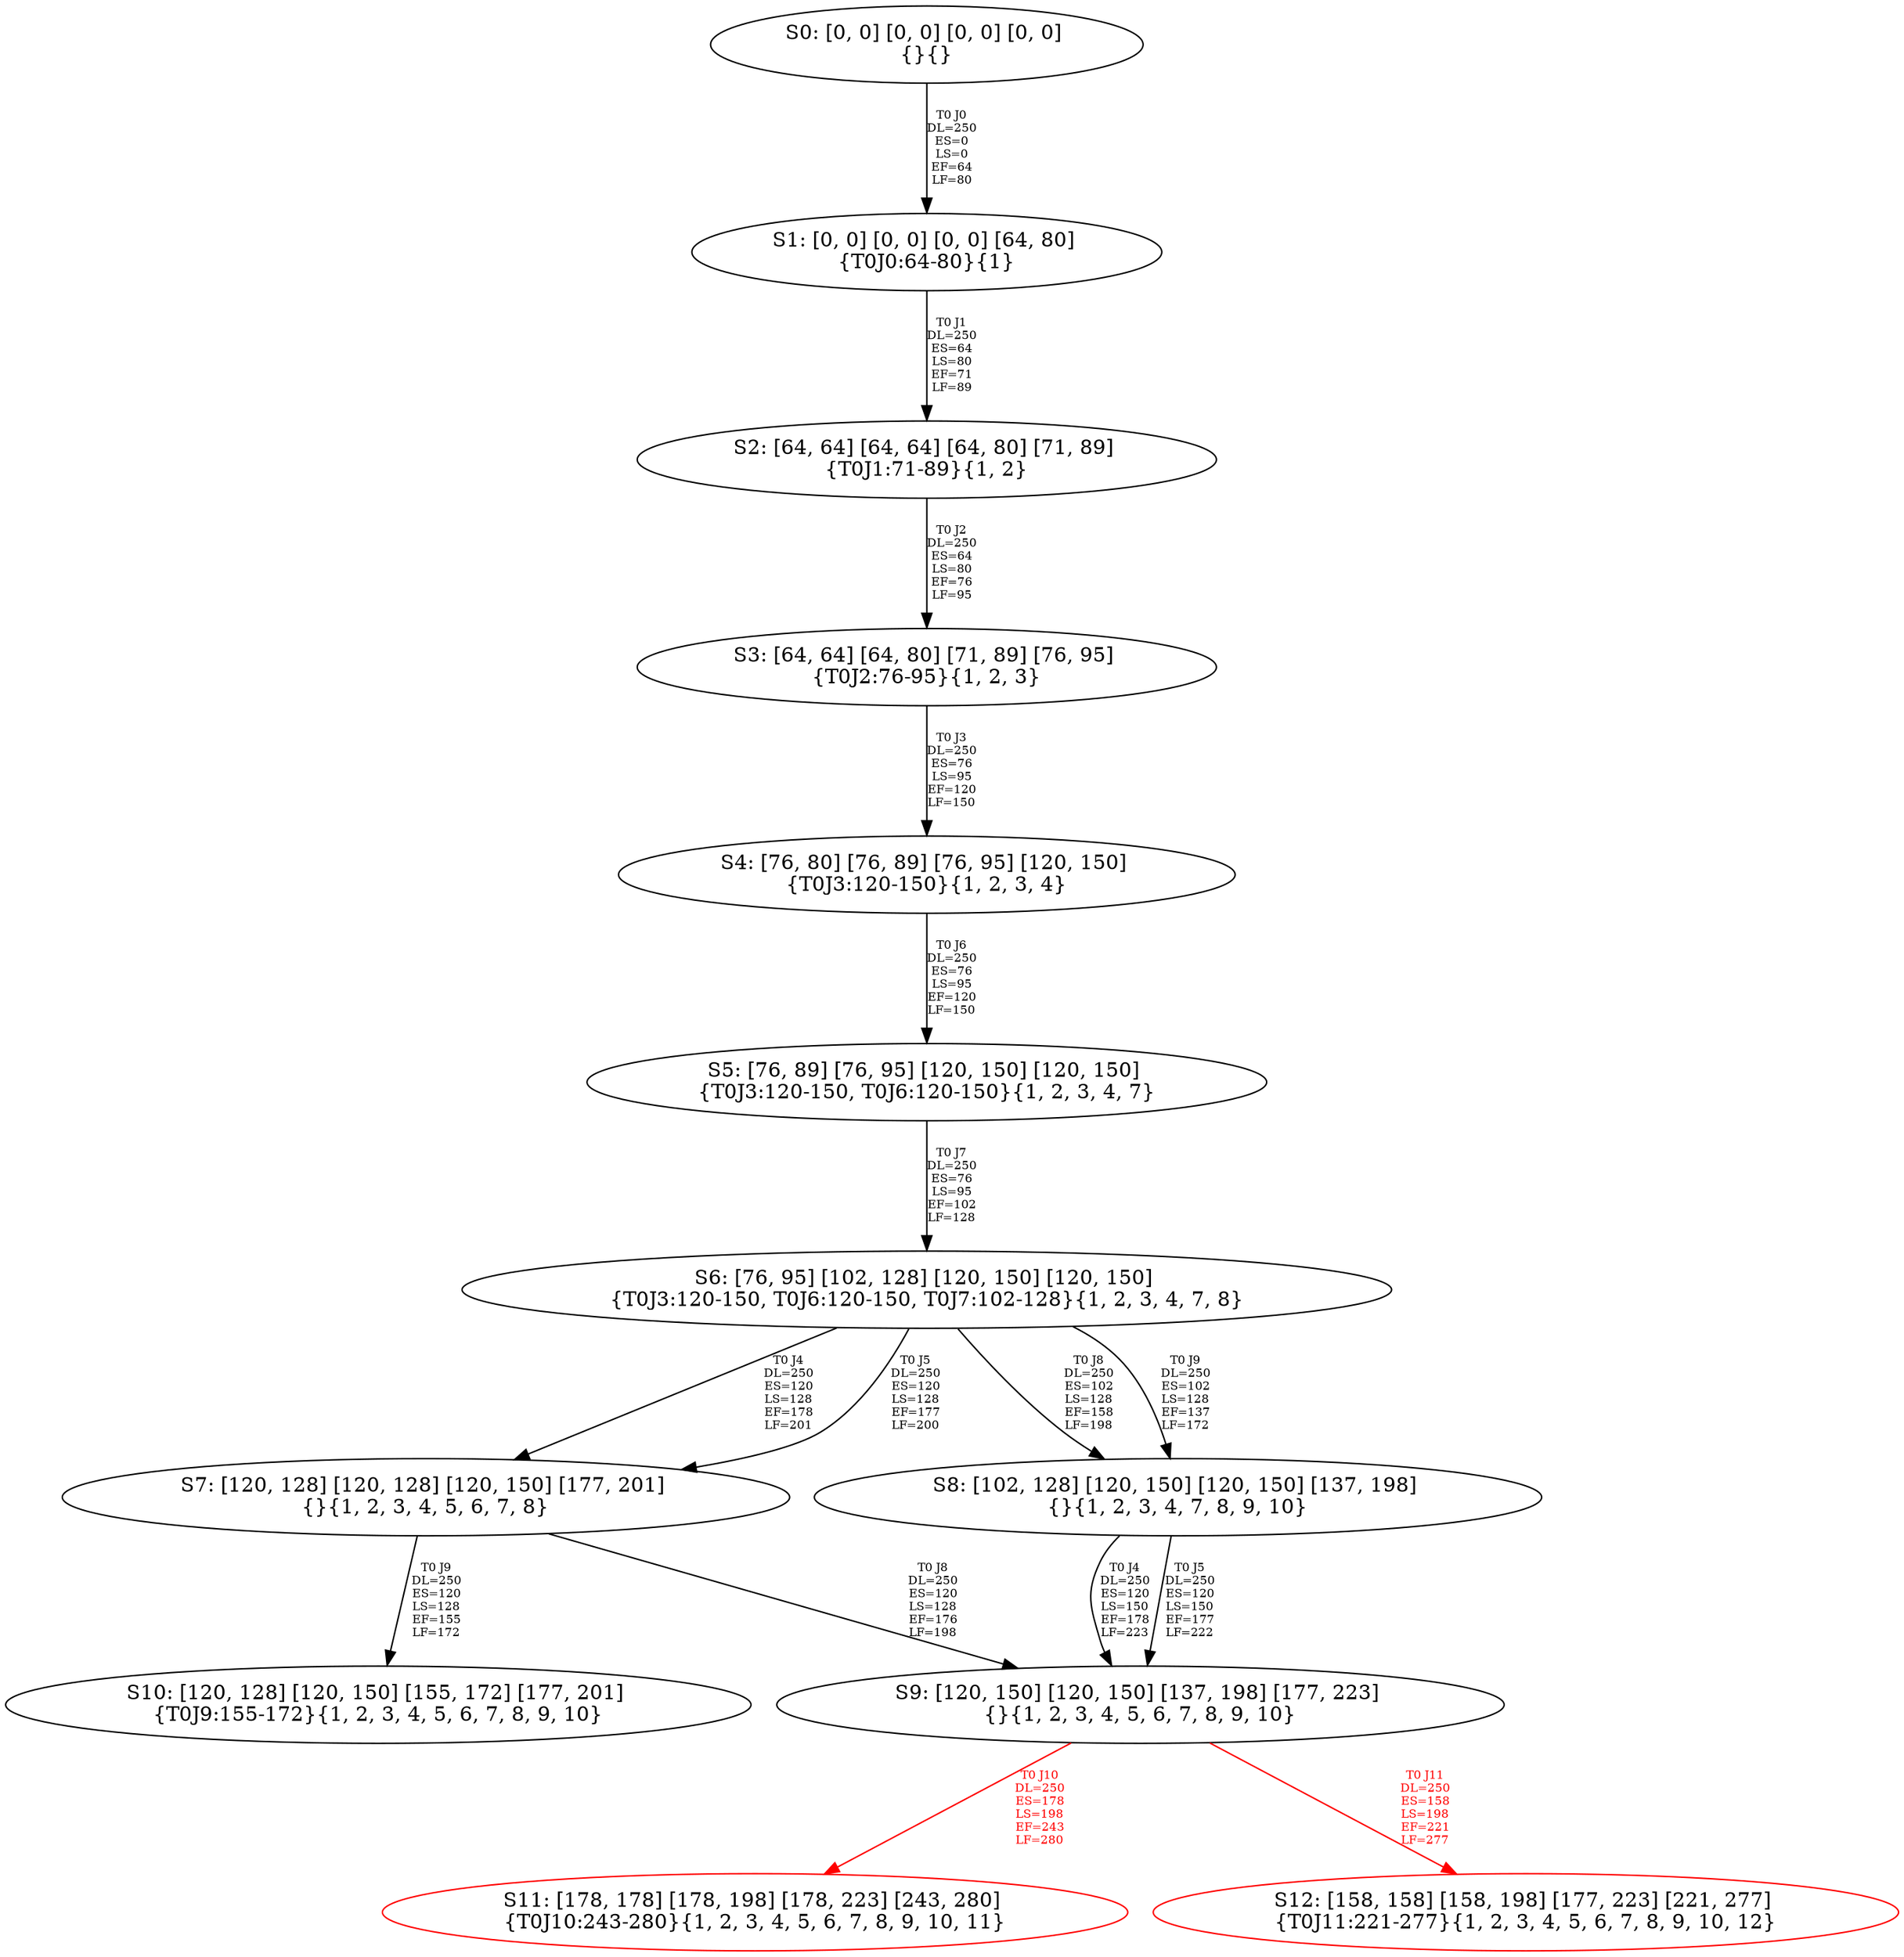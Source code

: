 digraph {
	S0[label="S0: [0, 0] [0, 0] [0, 0] [0, 0] \n{}{}"];
	S1[label="S1: [0, 0] [0, 0] [0, 0] [64, 80] \n{T0J0:64-80}{1}"];
	S2[label="S2: [64, 64] [64, 64] [64, 80] [71, 89] \n{T0J1:71-89}{1, 2}"];
	S3[label="S3: [64, 64] [64, 80] [71, 89] [76, 95] \n{T0J2:76-95}{1, 2, 3}"];
	S4[label="S4: [76, 80] [76, 89] [76, 95] [120, 150] \n{T0J3:120-150}{1, 2, 3, 4}"];
	S5[label="S5: [76, 89] [76, 95] [120, 150] [120, 150] \n{T0J3:120-150, T0J6:120-150}{1, 2, 3, 4, 7}"];
	S6[label="S6: [76, 95] [102, 128] [120, 150] [120, 150] \n{T0J3:120-150, T0J6:120-150, T0J7:102-128}{1, 2, 3, 4, 7, 8}"];
	S7[label="S7: [120, 128] [120, 128] [120, 150] [177, 201] \n{}{1, 2, 3, 4, 5, 6, 7, 8}"];
	S8[label="S8: [102, 128] [120, 150] [120, 150] [137, 198] \n{}{1, 2, 3, 4, 7, 8, 9, 10}"];
	S9[label="S9: [120, 150] [120, 150] [137, 198] [177, 223] \n{}{1, 2, 3, 4, 5, 6, 7, 8, 9, 10}"];
	S10[label="S10: [120, 128] [120, 150] [155, 172] [177, 201] \n{T0J9:155-172}{1, 2, 3, 4, 5, 6, 7, 8, 9, 10}"];
	S11[label="S11: [178, 178] [178, 198] [178, 223] [243, 280] \n{T0J10:243-280}{1, 2, 3, 4, 5, 6, 7, 8, 9, 10, 11}"];
	S12[label="S12: [158, 158] [158, 198] [177, 223] [221, 277] \n{T0J11:221-277}{1, 2, 3, 4, 5, 6, 7, 8, 9, 10, 12}"];
	S0 -> S1[label="T0 J0\nDL=250\nES=0\nLS=0\nEF=64\nLF=80",fontsize=8];
	S1 -> S2[label="T0 J1\nDL=250\nES=64\nLS=80\nEF=71\nLF=89",fontsize=8];
	S2 -> S3[label="T0 J2\nDL=250\nES=64\nLS=80\nEF=76\nLF=95",fontsize=8];
	S3 -> S4[label="T0 J3\nDL=250\nES=76\nLS=95\nEF=120\nLF=150",fontsize=8];
	S4 -> S5[label="T0 J6\nDL=250\nES=76\nLS=95\nEF=120\nLF=150",fontsize=8];
	S5 -> S6[label="T0 J7\nDL=250\nES=76\nLS=95\nEF=102\nLF=128",fontsize=8];
	S6 -> S7[label="T0 J4\nDL=250\nES=120\nLS=128\nEF=178\nLF=201",fontsize=8];
	S6 -> S7[label="T0 J5\nDL=250\nES=120\nLS=128\nEF=177\nLF=200",fontsize=8];
	S6 -> S8[label="T0 J8\nDL=250\nES=102\nLS=128\nEF=158\nLF=198",fontsize=8];
	S6 -> S8[label="T0 J9\nDL=250\nES=102\nLS=128\nEF=137\nLF=172",fontsize=8];
	S7 -> S9[label="T0 J8\nDL=250\nES=120\nLS=128\nEF=176\nLF=198",fontsize=8];
	S7 -> S10[label="T0 J9\nDL=250\nES=120\nLS=128\nEF=155\nLF=172",fontsize=8];
	S8 -> S9[label="T0 J4\nDL=250\nES=120\nLS=150\nEF=178\nLF=223",fontsize=8];
	S8 -> S9[label="T0 J5\nDL=250\nES=120\nLS=150\nEF=177\nLF=222",fontsize=8];
	S9 -> S11[label="T0 J10\nDL=250\nES=178\nLS=198\nEF=243\nLF=280",color=Red,fontcolor=Red,fontsize=8];
S11[color=Red];
	S9 -> S12[label="T0 J11\nDL=250\nES=158\nLS=198\nEF=221\nLF=277",color=Red,fontcolor=Red,fontsize=8];
S12[color=Red];
}
